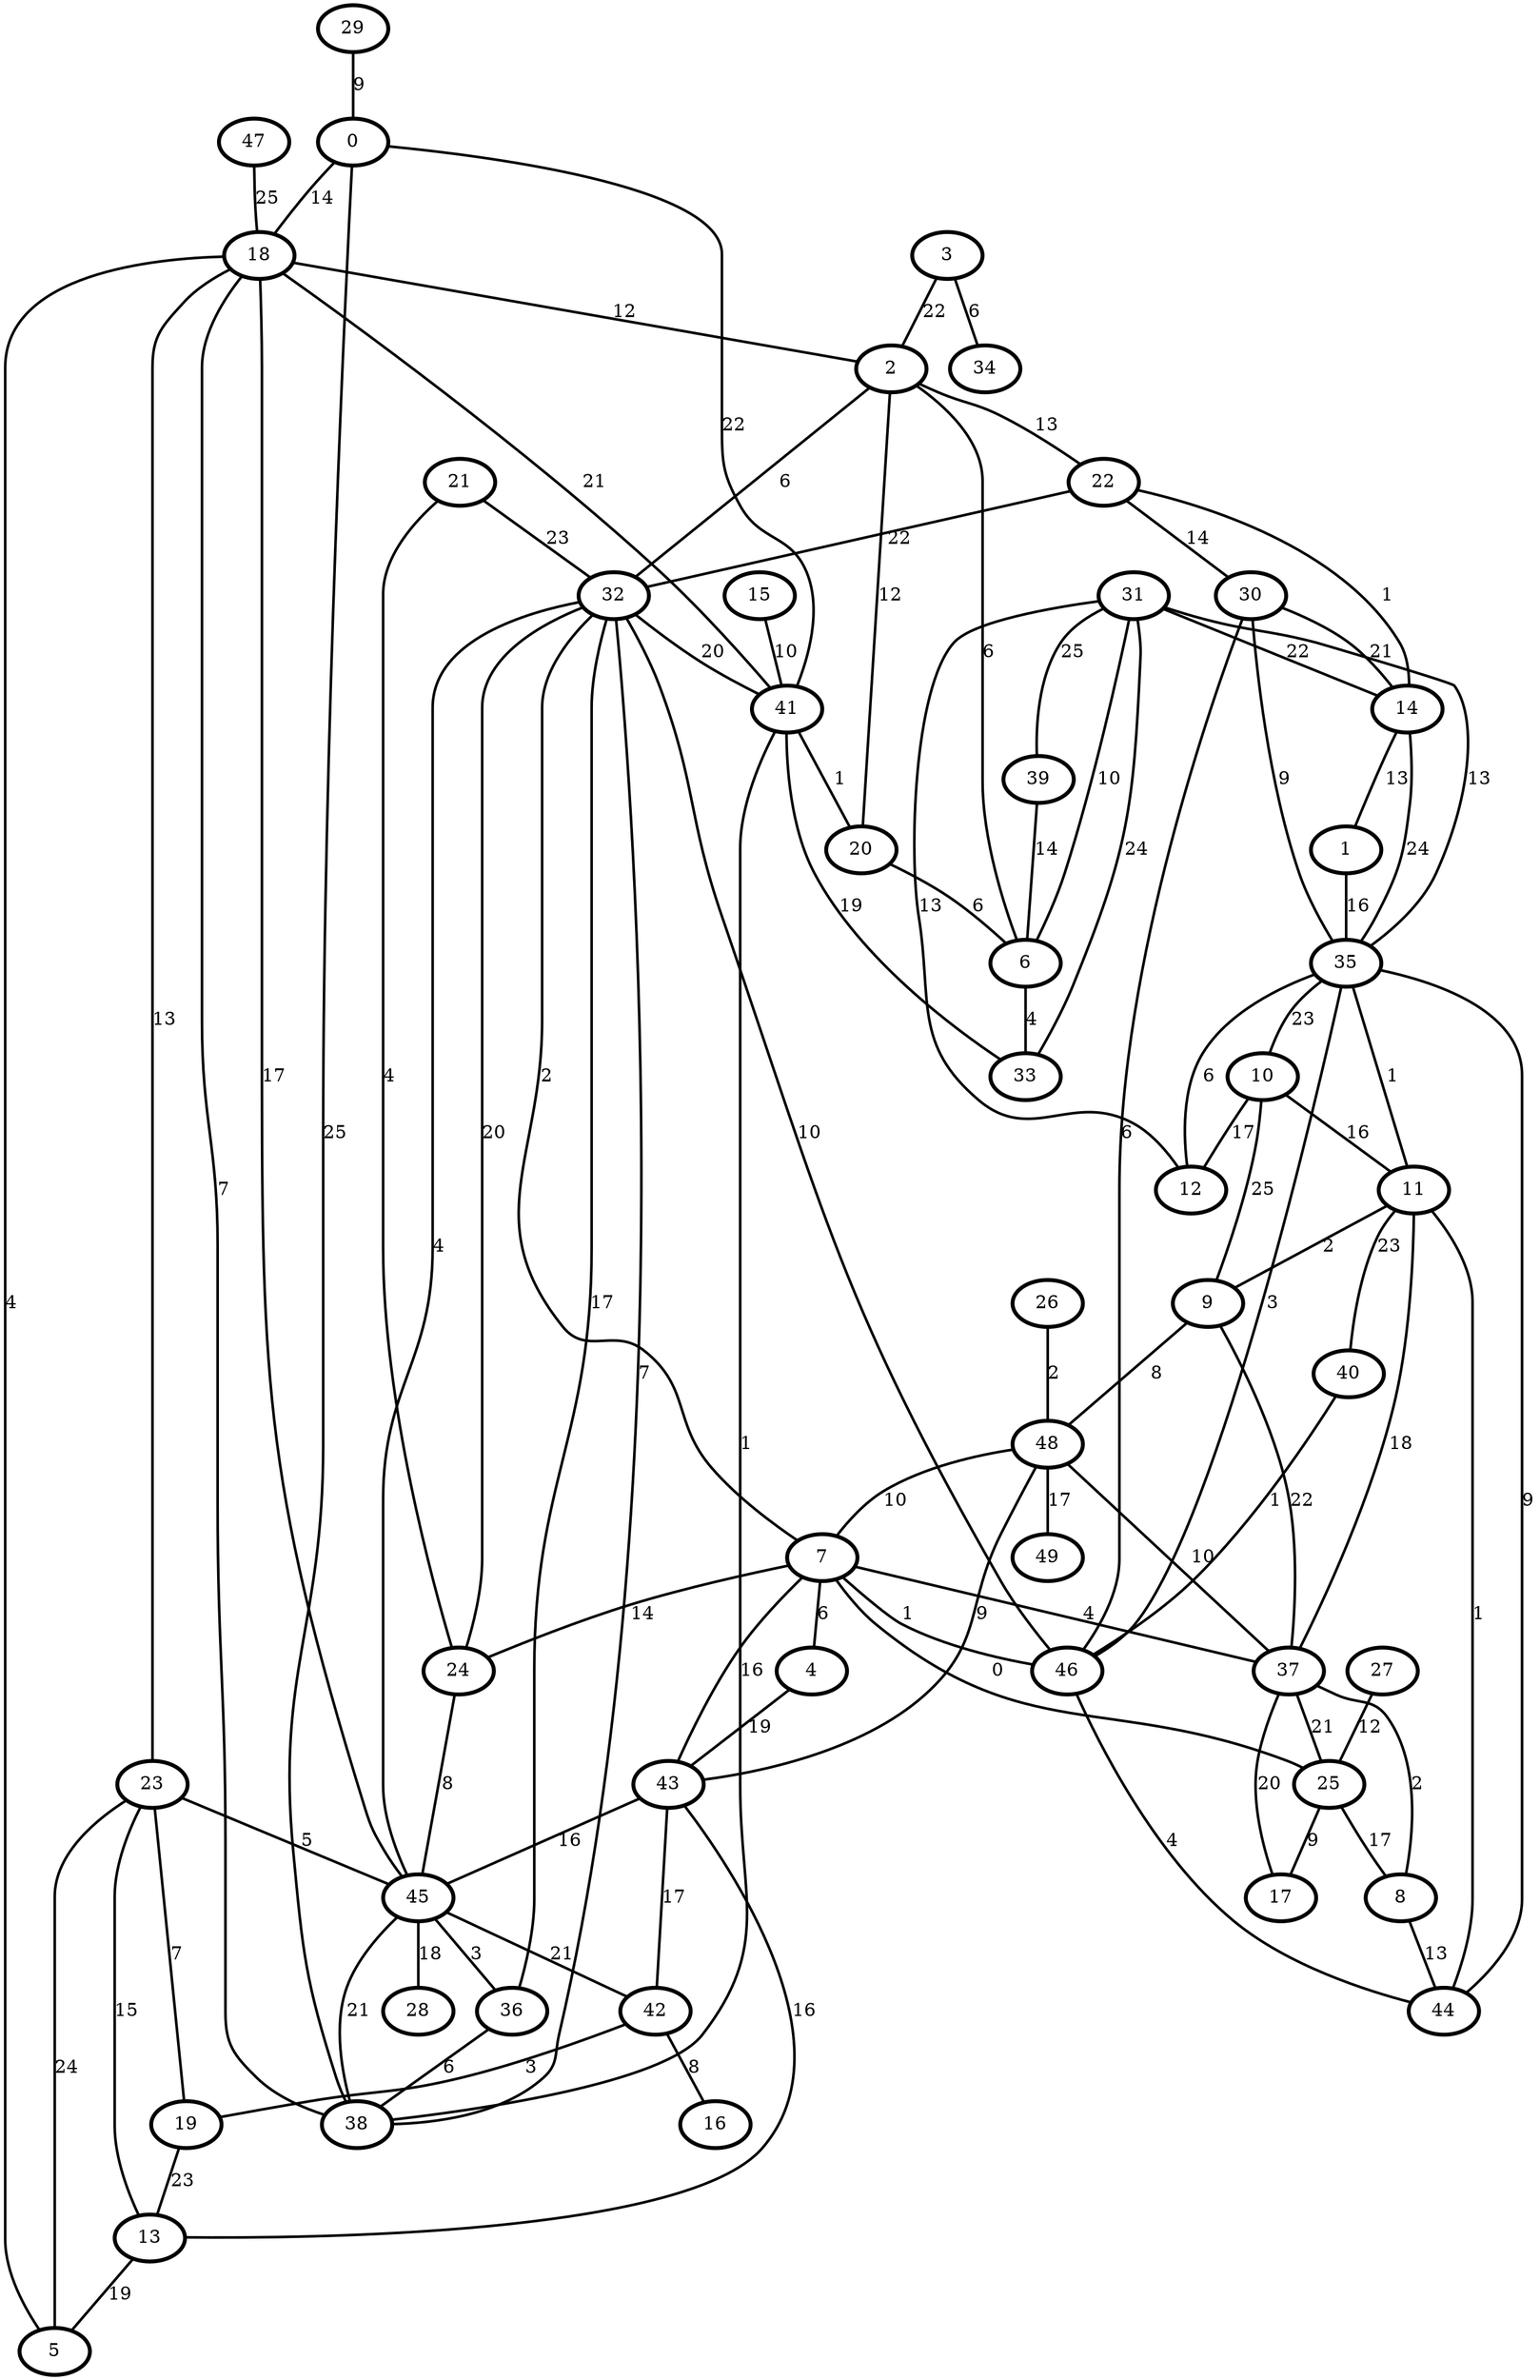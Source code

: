 graph G {
    0 [penwidth=3]
    1 [penwidth=3]
    2 [penwidth=3]
    3 [penwidth=3]
    4 [penwidth=3]
    5 [penwidth=3]
    6 [penwidth=3]
    7 [penwidth=3]
    8 [penwidth=3]
    9 [penwidth=3]
    10 [penwidth=3]
    11 [penwidth=3]
    12 [penwidth=3]
    13 [penwidth=3]
    14 [penwidth=3]
    15 [penwidth=3]
    16 [penwidth=3]
    17 [penwidth=3]
    18 [penwidth=3]
    19 [penwidth=3]
    20 [penwidth=3]
    21 [penwidth=3]
    22 [penwidth=3]
    23 [penwidth=3]
    24 [penwidth=3]
    25 [penwidth=3]
    26 [penwidth=3]
    27 [penwidth=3]
    28 [penwidth=3]
    29 [penwidth=3]
    30 [penwidth=3]
    31 [penwidth=3]
    32 [penwidth=3]
    33 [penwidth=3]
    34 [penwidth=3]
    35 [penwidth=3]
    36 [penwidth=3]
    37 [penwidth=3]
    38 [penwidth=3]
    39 [penwidth=3]
    40 [penwidth=3]
    41 [penwidth=3]
    42 [penwidth=3]
    43 [penwidth=3]
    44 [penwidth=3]
    45 [penwidth=3]
    46 [penwidth=3]
    47 [penwidth=3]
    48 [penwidth=3]
    49 [penwidth=3]

    11--9 [penwidth=2,label="2"]
    43--45 [penwidth=2,label="16"]
    10--9 [penwidth=2,label="25"]
    48--49 [penwidth=2,label="17"]
    22--32 [penwidth=2,label="22"]
    18--45 [penwidth=2,label="17"]
    35--14 [penwidth=2,label="24"]
    48--7 [penwidth=2,label="10"]
    7--46 [penwidth=2,label="1"]
    11--35 [penwidth=2,label="1"]
    47--18 [penwidth=2,label="25"]
    32--46 [penwidth=2,label="10"]
    36--38 [penwidth=2,label="6"]
    31--14 [penwidth=2,label="22"]
    45--28 [penwidth=2,label="18"]
    37--25 [penwidth=2,label="21"]
    21--32 [penwidth=2,label="23"]
    25--17 [penwidth=2,label="9"]
    18--5 [penwidth=2,label="4"]
    11--37 [penwidth=2,label="18"]
    7--24 [penwidth=2,label="14"]
    31--33 [penwidth=2,label="24"]
    32--7 [penwidth=2,label="2"]
    45--38 [penwidth=2,label="21"]
    38--18 [penwidth=2,label="7"]
    20--6 [penwidth=2,label="6"]
    6--33 [penwidth=2,label="4"]
    25--7 [penwidth=2,label="0"]
    9--48 [penwidth=2,label="8"]
    0--18 [penwidth=2,label="14"]
    26--48 [penwidth=2,label="2"]
    37--8 [penwidth=2,label="2"]
    18--2 [penwidth=2,label="12"]
    18--23 [penwidth=2,label="13"]
    41--20 [penwidth=2,label="1"]
    17--37 [penwidth=2,label="20"]
    11--44 [penwidth=2,label="1"]
    31--39 [penwidth=2,label="25"]
    35--44 [penwidth=2,label="9"]
    12--35 [penwidth=2,label="6"]
    32--38 [penwidth=2,label="7"]
    35--30 [penwidth=2,label="9"]
    11--40 [penwidth=2,label="23"]
    41--33 [penwidth=2,label="19"]
    23--45 [penwidth=2,label="5"]
    21--24 [penwidth=2,label="4"]
    42--43 [penwidth=2,label="17"]
    0--41 [penwidth=2,label="22"]
    27--25 [penwidth=2,label="12"]
    7--43 [penwidth=2,label="16"]
    7--37 [penwidth=2,label="4"]
    31--6 [penwidth=2,label="10"]
    23--5 [penwidth=2,label="24"]
    45--36 [penwidth=2,label="3"]
    10--11 [penwidth=2,label="16"]
    30--46 [penwidth=2,label="6"]
    37--9 [penwidth=2,label="22"]
    32--2 [penwidth=2,label="6"]
    42--16 [penwidth=2,label="8"]
    32--24 [penwidth=2,label="20"]
    22--30 [penwidth=2,label="14"]
    13--5 [penwidth=2,label="19"]
    23--19 [penwidth=2,label="7"]
    14--1 [penwidth=2,label="13"]
    1--35 [penwidth=2,label="16"]
    7--4 [penwidth=2,label="6"]
    8--44 [penwidth=2,label="13"]
    14--22 [penwidth=2,label="1"]
    30--14 [penwidth=2,label="21"]
    45--42 [penwidth=2,label="21"]
    20--2 [penwidth=2,label="12"]
    43--48 [penwidth=2,label="9"]
    38--0 [penwidth=2,label="25"]
    31--12 [penwidth=2,label="13"]
    24--45 [penwidth=2,label="8"]
    40--46 [penwidth=2,label="1"]
    23--13 [penwidth=2,label="15"]
    19--13 [penwidth=2,label="23"]
    3--34 [penwidth=2,label="6"]
    32--36 [penwidth=2,label="17"]
    31--35 [penwidth=2,label="13"]
    32--45 [penwidth=2,label="4"]
    15--41 [penwidth=2,label="10"]
    3--2 [penwidth=2,label="22"]
    10--12 [penwidth=2,label="17"]
    6--2 [penwidth=2,label="6"]
    46--35 [penwidth=2,label="3"]
    18--41 [penwidth=2,label="21"]
    4--43 [penwidth=2,label="19"]
    25--8 [penwidth=2,label="17"]
    29--0 [penwidth=2,label="9"]
    39--6 [penwidth=2,label="14"]
    32--41 [penwidth=2,label="20"]
    2--22 [penwidth=2,label="13"]
    37--48 [penwidth=2,label="10"]
    42--19 [penwidth=2,label="3"]
    46--44 [penwidth=2,label="4"]
    35--10 [penwidth=2,label="23"]
    41--38 [penwidth=2,label="1"]
    43--13 [penwidth=2,label="16"]
}